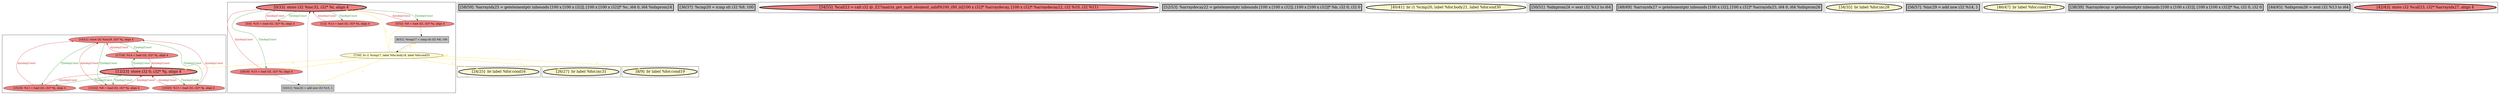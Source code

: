 
digraph G {



node1962->node1960 [style=solid,color=forestgreen,label="T|indep|Const",penwidth=1.0,fontcolor=forestgreen ]
node1981->node1979 [style=solid,color=forestgreen,label="T|indep|Const",penwidth=1.0,fontcolor=forestgreen ]
node1961->node1962 [style=solid,color=firebrick3,label="A|indep|Const",penwidth=1.0,fontcolor=firebrick3 ]
node1982->node1983 [style=solid,color=black,label="",penwidth=0.5,fontcolor=black ]
node1979->node1982 [style=solid,color=black,label="",penwidth=0.5,fontcolor=black ]
node1963->node1961 [style=solid,color=forestgreen,label="T|indep|Const",penwidth=1.0,fontcolor=forestgreen ]
node1960->node1963 [style=solid,color=firebrick3,label="A|indep|Const",penwidth=1.0,fontcolor=firebrick3 ]
node1964->node1962 [style=solid,color=firebrick3,label="A|indep|Const",penwidth=1.0,fontcolor=firebrick3 ]
node1963->node1960 [style=solid,color=forestgreen,label="T|indep|Const",penwidth=1.0,fontcolor=forestgreen ]
node1959->node1962 [style=solid,color=firebrick3,label="A|indep|Const",penwidth=1.0,fontcolor=firebrick3 ]
node1979->node1981 [style=solid,color=firebrick3,label="A|indep|Const",penwidth=1.0,fontcolor=firebrick3 ]
node1983->node1983 [style=solid,color=gold,label="C",penwidth=1.0,fontcolor=gold ]
node1983->node1976 [style=solid,color=gold,label="C",penwidth=1.0,fontcolor=gold ]
node1963->node1964 [style=solid,color=forestgreen,label="T|indep|Const",penwidth=1.0,fontcolor=forestgreen ]
node1977->node1981 [style=solid,color=firebrick3,label="A|indep|Const",penwidth=1.0,fontcolor=firebrick3 ]
node1983->node1963 [style=solid,color=gold,label="C",penwidth=1.0,fontcolor=gold ]
node1983->node1987 [style=solid,color=gold,label="C",penwidth=1.0,fontcolor=gold ]
node1983->node1982 [style=solid,color=gold,label="C",penwidth=1.0,fontcolor=gold ]
node1978->node1981 [style=solid,color=firebrick3,label="A|indep|Const",penwidth=1.0,fontcolor=firebrick3 ]
node1962->node1961 [style=solid,color=forestgreen,label="T|indep|Const",penwidth=1.0,fontcolor=forestgreen ]
node1980->node1976 [style=solid,color=black,label="",penwidth=0.5,fontcolor=black ]
node1983->node1980 [style=solid,color=gold,label="C",penwidth=1.0,fontcolor=gold ]
node1976->node1981 [style=solid,color=black,label="",penwidth=0.5,fontcolor=black ]
node1964->node1963 [style=solid,color=firebrick3,label="A|indep|Const",penwidth=1.0,fontcolor=firebrick3 ]
node1961->node1963 [style=solid,color=firebrick3,label="A|indep|Const",penwidth=1.0,fontcolor=firebrick3 ]
node1962->node1964 [style=solid,color=forestgreen,label="T|indep|Const",penwidth=1.0,fontcolor=forestgreen ]
node1963->node1959 [style=solid,color=forestgreen,label="T|indep|Const",penwidth=1.0,fontcolor=forestgreen ]
node1983->node1981 [style=solid,color=gold,label="C",penwidth=1.0,fontcolor=gold ]
node1981->node1977 [style=solid,color=forestgreen,label="T|indep|Const",penwidth=1.0,fontcolor=forestgreen ]
node1959->node1963 [style=solid,color=firebrick3,label="A|indep|Const",penwidth=1.0,fontcolor=firebrick3 ]
node1980->node1981 [style=solid,color=firebrick3,label="A|indep|Const",penwidth=1.0,fontcolor=firebrick3 ]
node1962->node1959 [style=solid,color=forestgreen,label="T|indep|Const",penwidth=1.0,fontcolor=forestgreen ]
node1981->node1980 [style=solid,color=forestgreen,label="T|indep|Const",penwidth=1.0,fontcolor=forestgreen ]
node1983->node1985 [style=solid,color=gold,label="C",penwidth=1.0,fontcolor=gold ]
node1983->node1979 [style=solid,color=gold,label="C",penwidth=1.0,fontcolor=gold ]
node1981->node1978 [style=solid,color=forestgreen,label="T|indep|Const",penwidth=1.0,fontcolor=forestgreen ]
node1983->node1958 [style=solid,color=gold,label="C",penwidth=1.0,fontcolor=gold ]
node1960->node1962 [style=solid,color=firebrick3,label="A|indep|Const",penwidth=1.0,fontcolor=firebrick3 ]


subgraph cluster16 {


node1986 [penwidth=3.0,fontsize=20,fillcolor=grey,label="[58/59]  %arrayidx25 = getelementptr inbounds [100 x [100 x i32]], [100 x [100 x i32]]* %c, i64 0, i64 %idxprom24",shape=rectangle,style=filled ]



}

subgraph cluster17 {


node1987 [penwidth=3.0,fontsize=20,fillcolor=lemonchiffon,label="[24/25]  br label %for.cond16",shape=ellipse,style=filled ]



}

subgraph cluster4 {


node1967 [penwidth=3.0,fontsize=20,fillcolor=grey,label="[36/37]  %cmp20 = icmp slt i32 %9, 100",shape=rectangle,style=filled ]



}

subgraph cluster3 {


node1966 [penwidth=3.0,fontsize=20,fillcolor=lightcoral,label="[54/55]  %call23 = call i32 @_Z27matrix_get_mult_element_axbPA100_iS0_ii([100 x i32]* %arraydecay, [100 x i32]* %arraydecay22, i32 %10, i32 %11)",shape=ellipse,style=filled ]



}

subgraph cluster2 {


node1965 [penwidth=3.0,fontsize=20,fillcolor=grey,label="[52/53]  %arraydecay22 = getelementptr inbounds [100 x [100 x i32]], [100 x [100 x i32]]* %b, i32 0, i32 0",shape=rectangle,style=filled ]



}

subgraph cluster1 {


node1962 [fillcolor=lightcoral,label="[14/21]  store i32 %inc29, i32* %j, align 4",shape=ellipse,style=filled ]
node1964 [fillcolor=lightcoral,label="[13/22]  %9 = load i32, i32* %j, align 4",shape=ellipse,style=filled ]
node1961 [fillcolor=lightcoral,label="[15/16]  %11 = load i32, i32* %j, align 4",shape=ellipse,style=filled ]
node1959 [fillcolor=lightcoral,label="[19/20]  %13 = load i32, i32* %j, align 4",shape=ellipse,style=filled ]
node1963 [penwidth=3.0,fontsize=20,fillcolor=lightcoral,label="[12/23]  store i32 0, i32* %j, align 4",shape=ellipse,style=filled ]
node1960 [fillcolor=lightcoral,label="[17/18]  %14 = load i32, i32* %j, align 4",shape=ellipse,style=filled ]



}

subgraph cluster12 {


node1975 [penwidth=3.0,fontsize=20,fillcolor=lemonchiffon,label="[40/41]  br i1 %cmp20, label %for.body21, label %for.end30",shape=ellipse,style=filled ]



}

subgraph cluster5 {


node1968 [penwidth=3.0,fontsize=20,fillcolor=grey,label="[50/51]  %idxprom24 = sext i32 %12 to i64",shape=rectangle,style=filled ]



}

subgraph cluster0 {


node1958 [penwidth=3.0,fontsize=20,fillcolor=lemonchiffon,label="[8/9]  br label %for.cond19",shape=ellipse,style=filled ]



}

subgraph cluster6 {


node1969 [penwidth=3.0,fontsize=20,fillcolor=grey,label="[48/49]  %arrayidx27 = getelementptr inbounds [100 x i32], [100 x i32]* %arrayidx25, i64 0, i64 %idxprom26",shape=rectangle,style=filled ]



}

subgraph cluster14 {


node1984 [penwidth=3.0,fontsize=20,fillcolor=lemonchiffon,label="[34/35]  br label %for.inc28",shape=ellipse,style=filled ]



}

subgraph cluster7 {


node1970 [penwidth=3.0,fontsize=20,fillcolor=grey,label="[56/57]  %inc29 = add nsw i32 %14, 1",shape=rectangle,style=filled ]



}

subgraph cluster8 {


node1971 [penwidth=3.0,fontsize=20,fillcolor=lemonchiffon,label="[46/47]  br label %for.cond19",shape=ellipse,style=filled ]



}

subgraph cluster9 {


node1972 [penwidth=3.0,fontsize=20,fillcolor=grey,label="[38/39]  %arraydecay = getelementptr inbounds [100 x [100 x i32]], [100 x [100 x i32]]* %a, i32 0, i32 0",shape=rectangle,style=filled ]



}

subgraph cluster10 {


node1973 [penwidth=3.0,fontsize=20,fillcolor=grey,label="[44/45]  %idxprom26 = sext i32 %13 to i64",shape=rectangle,style=filled ]



}

subgraph cluster11 {


node1974 [penwidth=3.0,fontsize=20,fillcolor=lightcoral,label="[42/43]  store i32 %call23, i32* %arrayidx27, align 4",shape=ellipse,style=filled ]



}

subgraph cluster13 {


node1982 [fillcolor=grey,label="[6/31]  %cmp17 = icmp slt i32 %8, 100",shape=rectangle,style=filled ]
node1977 [fillcolor=lightcoral,label="[3/4]  %10 = load i32, i32* %i, align 4",shape=ellipse,style=filled ]
node1978 [fillcolor=lightcoral,label="[1/2]  %12 = load i32, i32* %i, align 4",shape=ellipse,style=filled ]
node1976 [fillcolor=grey,label="[10/11]  %inc32 = add nsw i32 %15, 1",shape=rectangle,style=filled ]
node1979 [fillcolor=lightcoral,label="[5/32]  %8 = load i32, i32* %i, align 4",shape=ellipse,style=filled ]
node1981 [penwidth=3.0,fontsize=20,fillcolor=lightcoral,label="[0/33]  store i32 %inc32, i32* %i, align 4",shape=ellipse,style=filled ]
node1983 [fillcolor=lemonchiffon,label="[7/30]  br i1 %cmp17, label %for.body18, label %for.end33",shape=ellipse,style=filled ]
node1980 [fillcolor=lightcoral,label="[28/29]  %15 = load i32, i32* %i, align 4",shape=ellipse,style=filled ]



}

subgraph cluster15 {


node1985 [penwidth=3.0,fontsize=20,fillcolor=lemonchiffon,label="[26/27]  br label %for.inc31",shape=ellipse,style=filled ]



}

}
